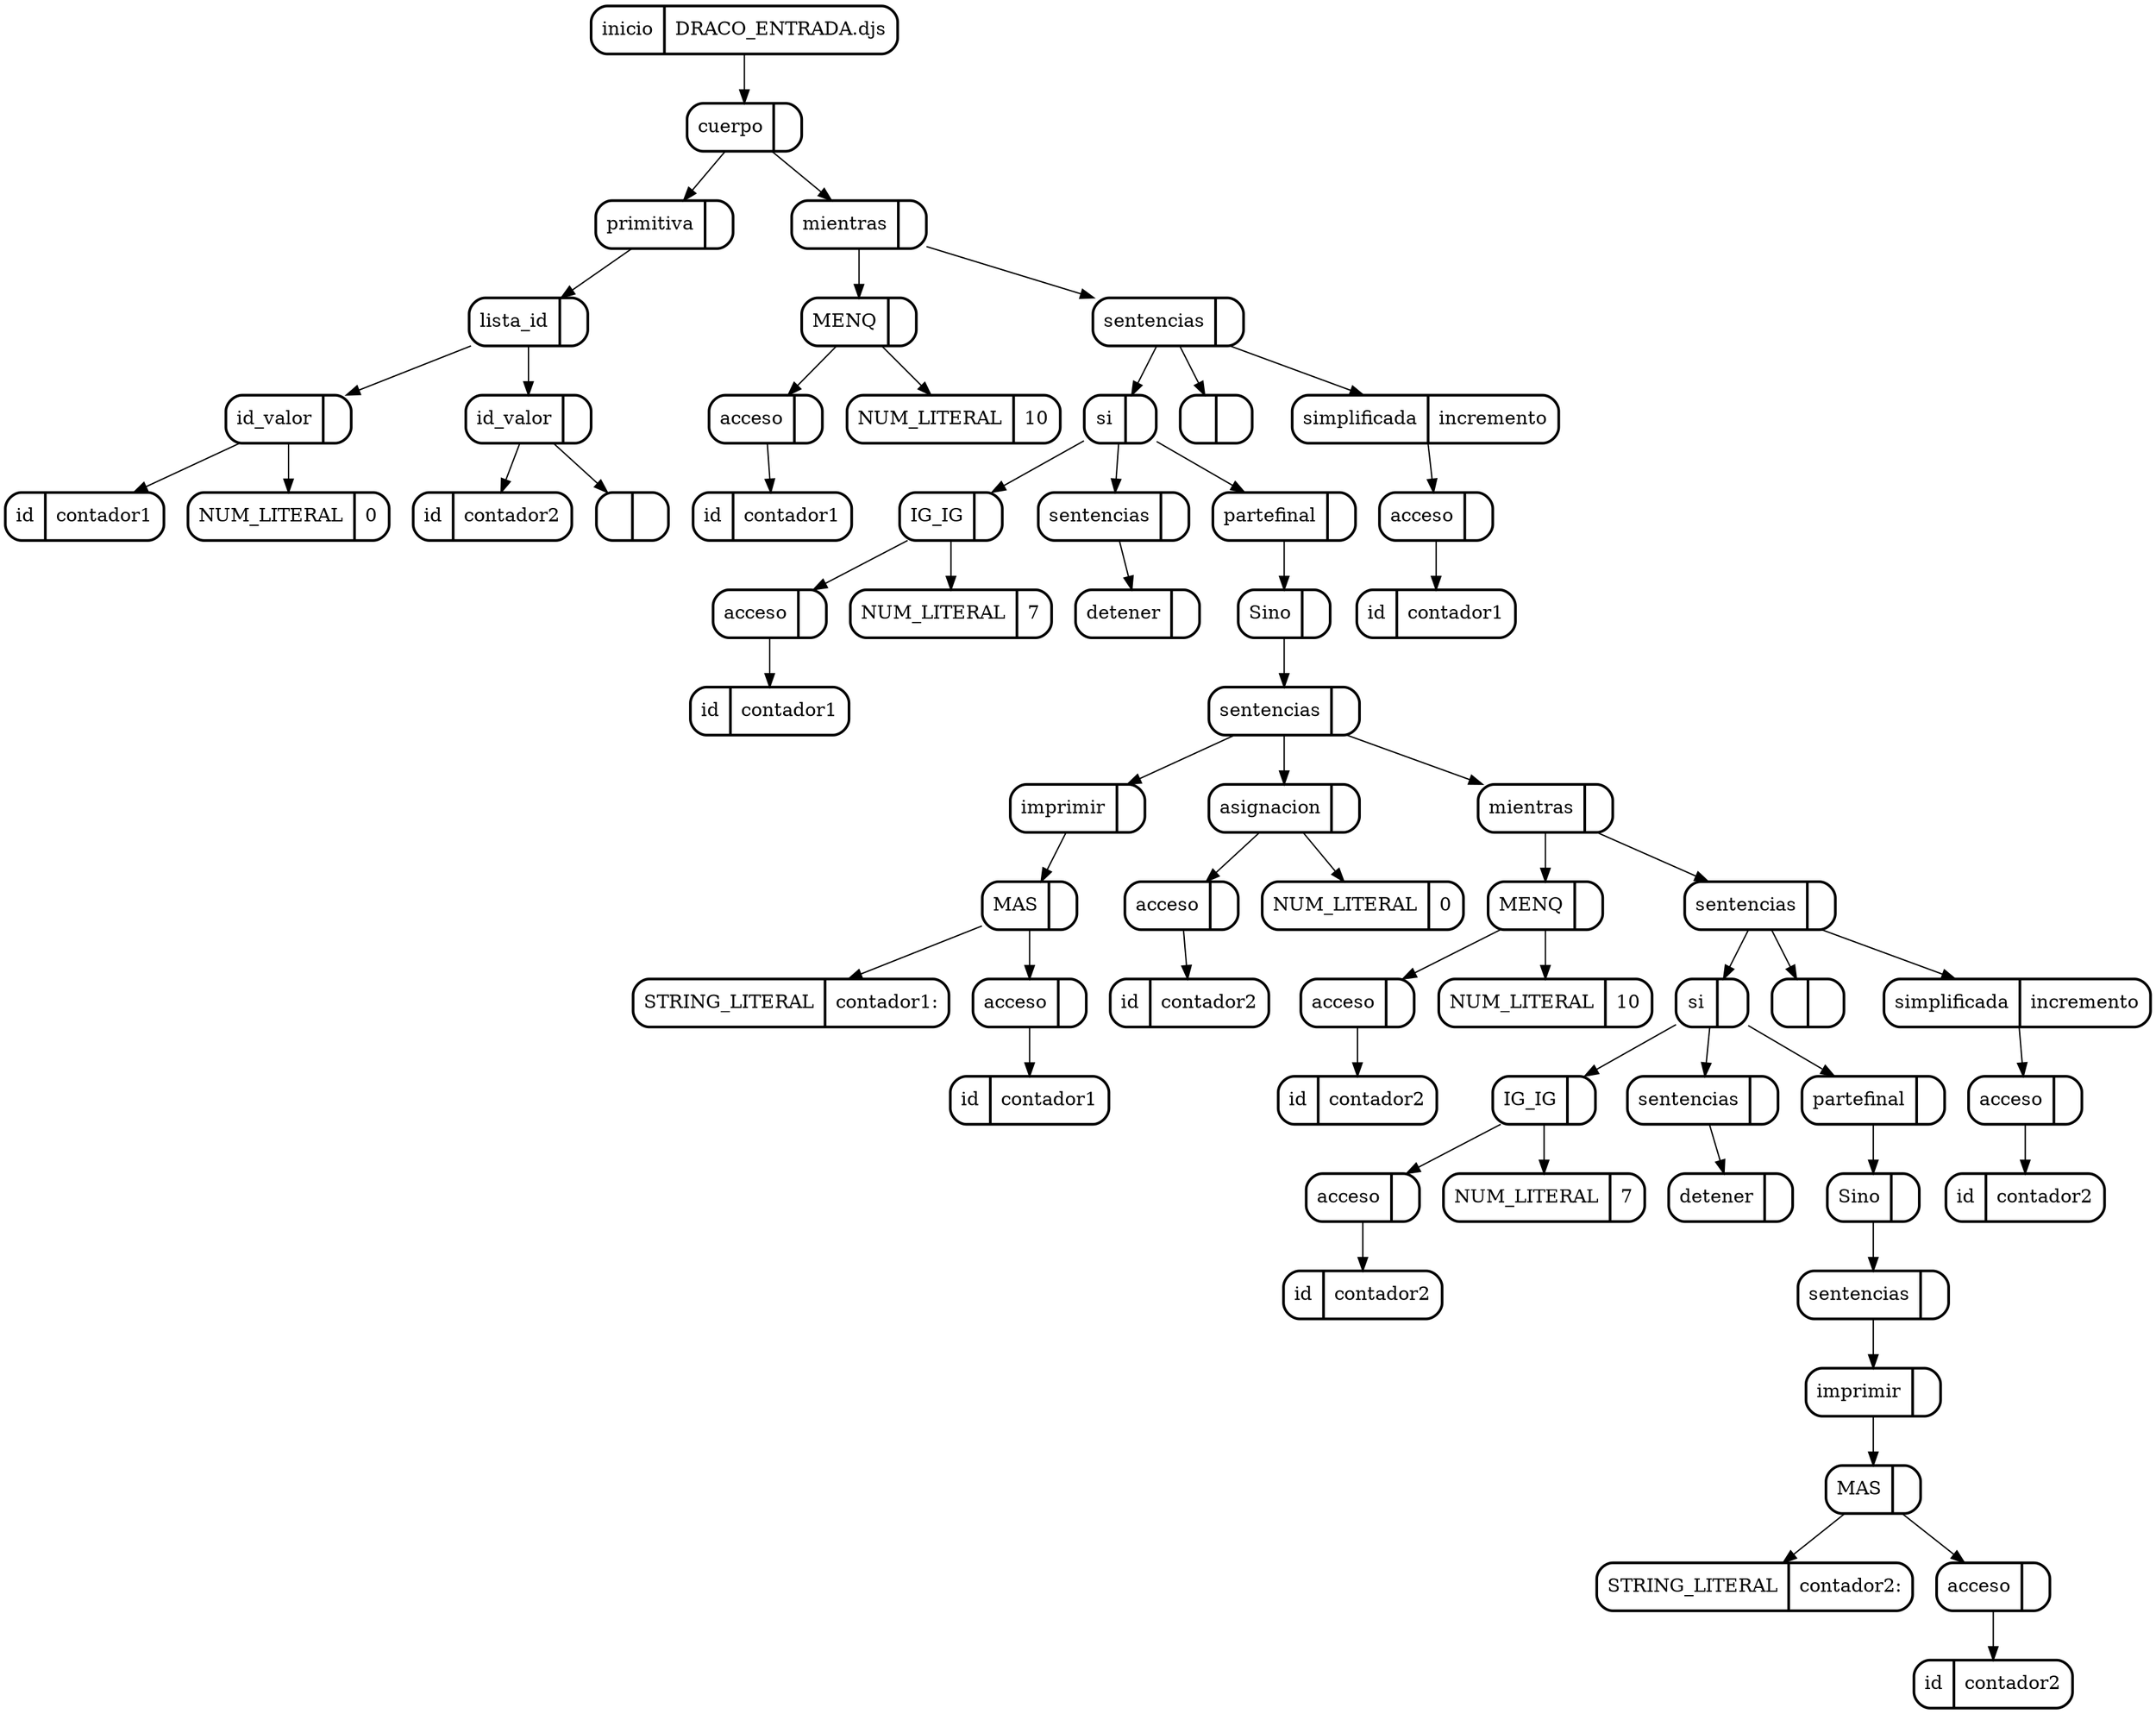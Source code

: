 digraph G {
node[shape=Mrecord]
64[label="inicio | DRACO_ENTRADA.djs",style=bold]
9[label="cuerpo | ",style=bold]
{64}->{9}
8[label="primitiva | ",style=bold]
{9}->{8}
4[label="lista_id | ",style=bold]
{8}->{4}
2[label="id_valor | ",style=bold]
{4}->{2}
3[label="id | contador1",style=bold]
{2}->{3}
1[label="NUM_LITERAL | 0",style=bold]
{2}->{1}
6[label="id_valor | ",style=bold]
{4}->{6}
7[label="id | contador2",style=bold]
{6}->{7}
5[label=" | ",style=bold]
{6}->{5}
63[label="mientras | ",style=bold]
{9}->{63}
13[label="MENQ | ",style=bold]
{63}->{13}
11[label="acceso | ",style=bold]
{13}->{11}
10[label="id | contador1",style=bold]
{11}->{10}
12[label="NUM_LITERAL | 10",style=bold]
{13}->{12}
22[label="sentencias | ",style=bold]
{63}->{22}
21[label="si | ",style=bold]
{22}->{21}
17[label="IG_IG | ",style=bold]
{21}->{17}
15[label="acceso | ",style=bold]
{17}->{15}
14[label="id | contador1",style=bold]
{15}->{14}
16[label="NUM_LITERAL | 7",style=bold]
{17}->{16}
19[label="sentencias | ",style=bold]
{21}->{19}
18[label="detener | ",style=bold]
{19}->{18}
20[label="partefinal | ",style=bold]
{21}->{20}
58[label="Sino | ",style=bold]
{20}->{58}
28[label="sentencias | ",style=bold]
{58}->{28}
27[label="imprimir | ",style=bold]
{28}->{27}
26[label="MAS | ",style=bold]
{27}->{26}
23[label="STRING_LITERAL | contador1:",style=bold]
{26}->{23}
25[label="acceso | ",style=bold]
{26}->{25}
24[label="id | contador1",style=bold]
{25}->{24}
32[label="asignacion | ",style=bold]
{28}->{32}
30[label="acceso | ",style=bold]
{32}->{30}
29[label="id | contador2",style=bold]
{30}->{29}
31[label="NUM_LITERAL | 0",style=bold]
{32}->{31}
57[label="mientras | ",style=bold]
{28}->{57}
36[label="MENQ | ",style=bold]
{57}->{36}
34[label="acceso | ",style=bold]
{36}->{34}
33[label="id | contador2",style=bold]
{34}->{33}
35[label="NUM_LITERAL | 10",style=bold]
{36}->{35}
45[label="sentencias | ",style=bold]
{57}->{45}
44[label="si | ",style=bold]
{45}->{44}
40[label="IG_IG | ",style=bold]
{44}->{40}
38[label="acceso | ",style=bold]
{40}->{38}
37[label="id | contador2",style=bold]
{38}->{37}
39[label="NUM_LITERAL | 7",style=bold]
{40}->{39}
42[label="sentencias | ",style=bold]
{44}->{42}
41[label="detener | ",style=bold]
{42}->{41}
43[label="partefinal | ",style=bold]
{44}->{43}
52[label="Sino | ",style=bold]
{43}->{52}
51[label="sentencias | ",style=bold]
{52}->{51}
50[label="imprimir | ",style=bold]
{51}->{50}
49[label="MAS | ",style=bold]
{50}->{49}
46[label="STRING_LITERAL | contador2:",style=bold]
{49}->{46}
48[label="acceso | ",style=bold]
{49}->{48}
47[label="id | contador2",style=bold]
{48}->{47}
53[label=" | ",style=bold]
{45}->{53}
56[label="simplificada | incremento",style=bold]
{45}->{56}
55[label="acceso | ",style=bold]
{56}->{55}
54[label="id | contador2",style=bold]
{55}->{54}
59[label=" | ",style=bold]
{22}->{59}
62[label="simplificada | incremento",style=bold]
{22}->{62}
61[label="acceso | ",style=bold]
{62}->{61}
60[label="id | contador1",style=bold]
{61}->{60}

}
